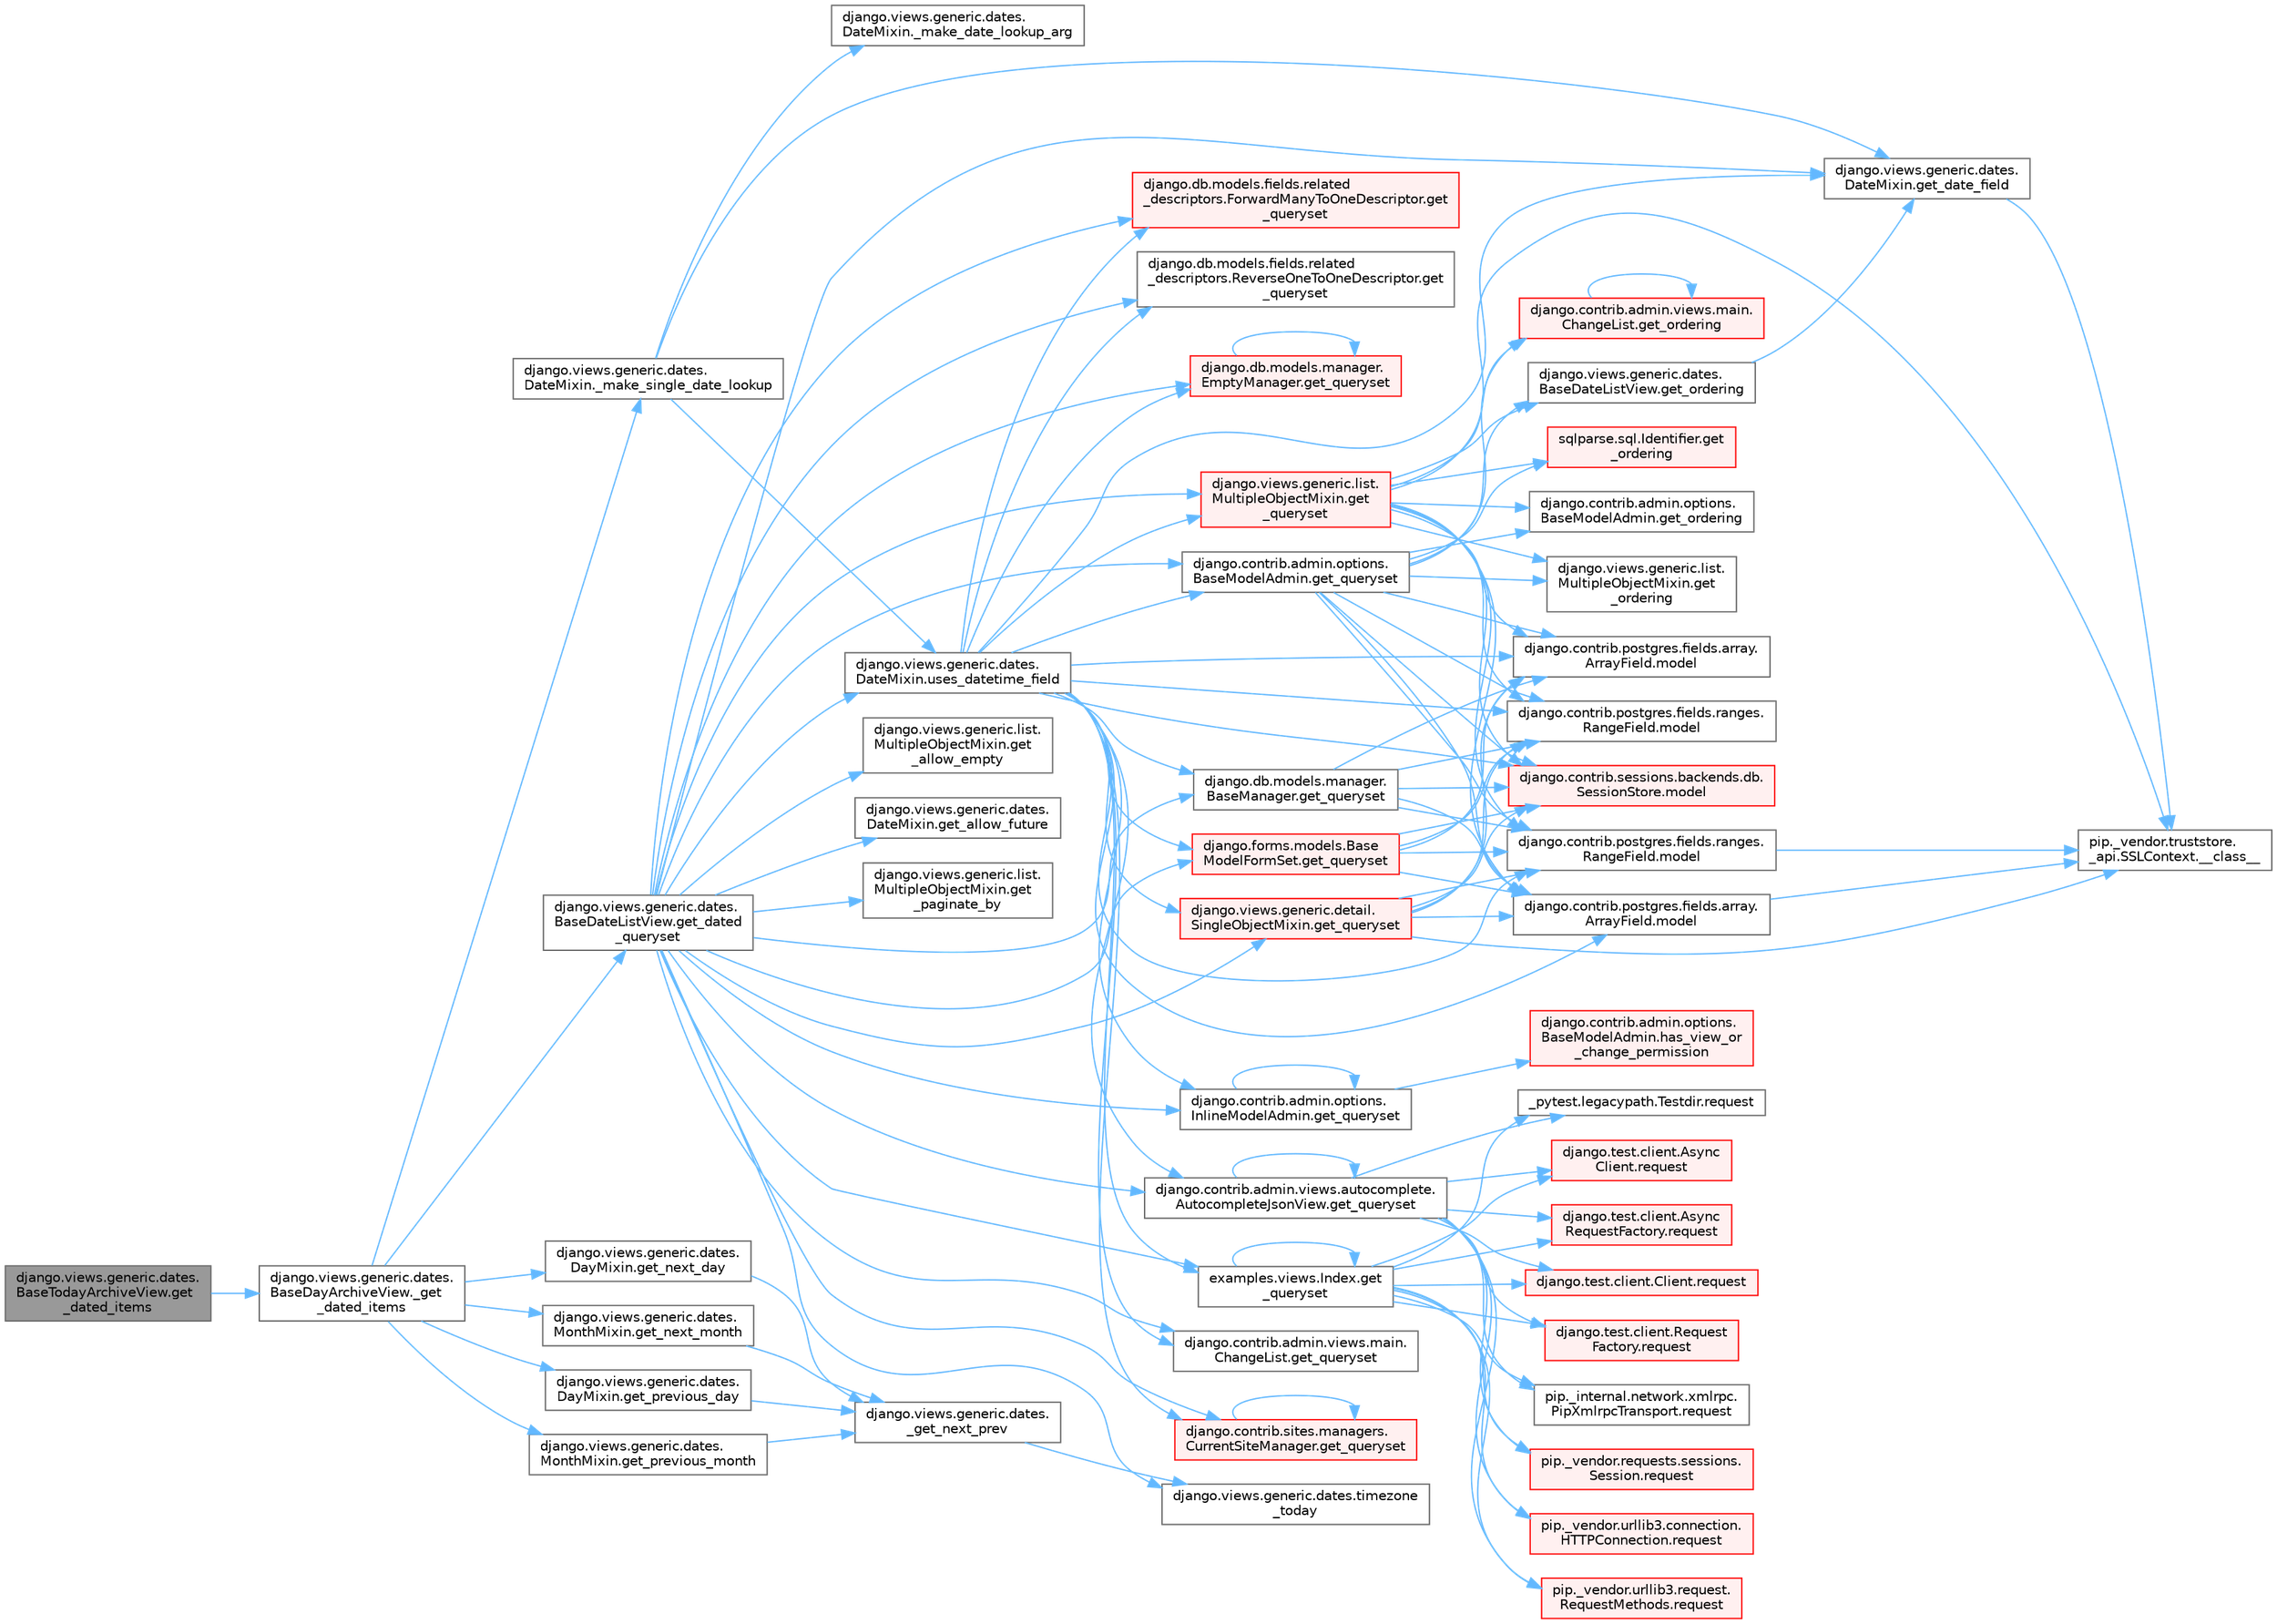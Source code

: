 digraph "django.views.generic.dates.BaseTodayArchiveView.get_dated_items"
{
 // LATEX_PDF_SIZE
  bgcolor="transparent";
  edge [fontname=Helvetica,fontsize=10,labelfontname=Helvetica,labelfontsize=10];
  node [fontname=Helvetica,fontsize=10,shape=box,height=0.2,width=0.4];
  rankdir="LR";
  Node1 [id="Node000001",label="django.views.generic.dates.\lBaseTodayArchiveView.get\l_dated_items",height=0.2,width=0.4,color="gray40", fillcolor="grey60", style="filled", fontcolor="black",tooltip=" "];
  Node1 -> Node2 [id="edge1_Node000001_Node000002",color="steelblue1",style="solid",tooltip=" "];
  Node2 [id="Node000002",label="django.views.generic.dates.\lBaseDayArchiveView._get\l_dated_items",height=0.2,width=0.4,color="grey40", fillcolor="white", style="filled",URL="$classdjango_1_1views_1_1generic_1_1dates_1_1_base_day_archive_view.html#a3ca193a0859b2fbe8f0ae162272652f8",tooltip=" "];
  Node2 -> Node3 [id="edge2_Node000002_Node000003",color="steelblue1",style="solid",tooltip=" "];
  Node3 [id="Node000003",label="django.views.generic.dates.\lDateMixin._make_single_date_lookup",height=0.2,width=0.4,color="grey40", fillcolor="white", style="filled",URL="$classdjango_1_1views_1_1generic_1_1dates_1_1_date_mixin.html#ac17fc80d601666765dd9751d4b5e065d",tooltip=" "];
  Node3 -> Node4 [id="edge3_Node000003_Node000004",color="steelblue1",style="solid",tooltip=" "];
  Node4 [id="Node000004",label="django.views.generic.dates.\lDateMixin._make_date_lookup_arg",height=0.2,width=0.4,color="grey40", fillcolor="white", style="filled",URL="$classdjango_1_1views_1_1generic_1_1dates_1_1_date_mixin.html#aac7dd5ad67e178e80dd82a095f80b848",tooltip=" "];
  Node3 -> Node5 [id="edge4_Node000003_Node000005",color="steelblue1",style="solid",tooltip=" "];
  Node5 [id="Node000005",label="django.views.generic.dates.\lDateMixin.get_date_field",height=0.2,width=0.4,color="grey40", fillcolor="white", style="filled",URL="$classdjango_1_1views_1_1generic_1_1dates_1_1_date_mixin.html#a5effe594d56a85727190cc91ef894526",tooltip=" "];
  Node5 -> Node6 [id="edge5_Node000005_Node000006",color="steelblue1",style="solid",tooltip=" "];
  Node6 [id="Node000006",label="pip._vendor.truststore.\l_api.SSLContext.__class__",height=0.2,width=0.4,color="grey40", fillcolor="white", style="filled",URL="$classpip_1_1__vendor_1_1truststore_1_1__api_1_1_s_s_l_context.html#a530861514f31eabaa3f513557d6e66de",tooltip=" "];
  Node3 -> Node7 [id="edge6_Node000003_Node000007",color="steelblue1",style="solid",tooltip=" "];
  Node7 [id="Node000007",label="django.views.generic.dates.\lDateMixin.uses_datetime_field",height=0.2,width=0.4,color="grey40", fillcolor="white", style="filled",URL="$classdjango_1_1views_1_1generic_1_1dates_1_1_date_mixin.html#a1fb37f57858e32a16ec5b6328ae68adb",tooltip=" "];
  Node7 -> Node5 [id="edge7_Node000007_Node000005",color="steelblue1",style="solid",tooltip=" "];
  Node7 -> Node8 [id="edge8_Node000007_Node000008",color="steelblue1",style="solid",tooltip=" "];
  Node8 [id="Node000008",label="django.contrib.admin.options.\lBaseModelAdmin.get_queryset",height=0.2,width=0.4,color="grey40", fillcolor="white", style="filled",URL="$classdjango_1_1contrib_1_1admin_1_1options_1_1_base_model_admin.html#a785da85de69766ce5f736de0e4de80c5",tooltip=" "];
  Node8 -> Node9 [id="edge9_Node000008_Node000009",color="steelblue1",style="solid",tooltip=" "];
  Node9 [id="Node000009",label="django.contrib.admin.options.\lBaseModelAdmin.get_ordering",height=0.2,width=0.4,color="grey40", fillcolor="white", style="filled",URL="$classdjango_1_1contrib_1_1admin_1_1options_1_1_base_model_admin.html#a8b06248f6c601bed9bcfc951f653cb72",tooltip=" "];
  Node8 -> Node10 [id="edge10_Node000008_Node000010",color="steelblue1",style="solid",tooltip=" "];
  Node10 [id="Node000010",label="django.contrib.admin.views.main.\lChangeList.get_ordering",height=0.2,width=0.4,color="red", fillcolor="#FFF0F0", style="filled",URL="$classdjango_1_1contrib_1_1admin_1_1views_1_1main_1_1_change_list.html#a87413968b7e496bc20cdc428329a8f93",tooltip=" "];
  Node10 -> Node10 [id="edge11_Node000010_Node000010",color="steelblue1",style="solid",tooltip=" "];
  Node8 -> Node21 [id="edge12_Node000008_Node000021",color="steelblue1",style="solid",tooltip=" "];
  Node21 [id="Node000021",label="django.views.generic.dates.\lBaseDateListView.get_ordering",height=0.2,width=0.4,color="grey40", fillcolor="white", style="filled",URL="$classdjango_1_1views_1_1generic_1_1dates_1_1_base_date_list_view.html#a0ec2128f4273a0b80fa32b44d71725ea",tooltip=" "];
  Node21 -> Node5 [id="edge13_Node000021_Node000005",color="steelblue1",style="solid",tooltip=" "];
  Node8 -> Node22 [id="edge14_Node000008_Node000022",color="steelblue1",style="solid",tooltip=" "];
  Node22 [id="Node000022",label="django.views.generic.list.\lMultipleObjectMixin.get\l_ordering",height=0.2,width=0.4,color="grey40", fillcolor="white", style="filled",URL="$classdjango_1_1views_1_1generic_1_1list_1_1_multiple_object_mixin.html#a8ba6071eb9a7bab04795550b0a3628c6",tooltip=" "];
  Node8 -> Node23 [id="edge15_Node000008_Node000023",color="steelblue1",style="solid",tooltip=" "];
  Node23 [id="Node000023",label="sqlparse.sql.Identifier.get\l_ordering",height=0.2,width=0.4,color="red", fillcolor="#FFF0F0", style="filled",URL="$classsqlparse_1_1sql_1_1_identifier.html#a6e06ea438171fb096466ae06a2b2f69f",tooltip=" "];
  Node8 -> Node14 [id="edge16_Node000008_Node000014",color="steelblue1",style="solid",tooltip=" "];
  Node14 [id="Node000014",label="django.contrib.postgres.fields.array.\lArrayField.model",height=0.2,width=0.4,color="grey40", fillcolor="white", style="filled",URL="$classdjango_1_1contrib_1_1postgres_1_1fields_1_1array_1_1_array_field.html#a4402eef4c4784e00671c9f229481f4c1",tooltip=" "];
  Node14 -> Node6 [id="edge17_Node000014_Node000006",color="steelblue1",style="solid",tooltip=" "];
  Node8 -> Node15 [id="edge18_Node000008_Node000015",color="steelblue1",style="solid",tooltip=" "];
  Node15 [id="Node000015",label="django.contrib.postgres.fields.array.\lArrayField.model",height=0.2,width=0.4,color="grey40", fillcolor="white", style="filled",URL="$classdjango_1_1contrib_1_1postgres_1_1fields_1_1array_1_1_array_field.html#a50a2796de85f960ca282b56ef2d9446c",tooltip=" "];
  Node8 -> Node16 [id="edge19_Node000008_Node000016",color="steelblue1",style="solid",tooltip=" "];
  Node16 [id="Node000016",label="django.contrib.postgres.fields.ranges.\lRangeField.model",height=0.2,width=0.4,color="grey40", fillcolor="white", style="filled",URL="$classdjango_1_1contrib_1_1postgres_1_1fields_1_1ranges_1_1_range_field.html#aa38c2bbd1bad0c8f9b0315ee468867a2",tooltip=" "];
  Node16 -> Node6 [id="edge20_Node000016_Node000006",color="steelblue1",style="solid",tooltip=" "];
  Node8 -> Node17 [id="edge21_Node000008_Node000017",color="steelblue1",style="solid",tooltip=" "];
  Node17 [id="Node000017",label="django.contrib.postgres.fields.ranges.\lRangeField.model",height=0.2,width=0.4,color="grey40", fillcolor="white", style="filled",URL="$classdjango_1_1contrib_1_1postgres_1_1fields_1_1ranges_1_1_range_field.html#a91b36827f010affd1ff89569cf40d1af",tooltip=" "];
  Node8 -> Node18 [id="edge22_Node000008_Node000018",color="steelblue1",style="solid",tooltip=" "];
  Node18 [id="Node000018",label="django.contrib.sessions.backends.db.\lSessionStore.model",height=0.2,width=0.4,color="red", fillcolor="#FFF0F0", style="filled",URL="$classdjango_1_1contrib_1_1sessions_1_1backends_1_1db_1_1_session_store.html#af52cfb4371af389c8bd4a6780274c403",tooltip=" "];
  Node7 -> Node26 [id="edge23_Node000007_Node000026",color="steelblue1",style="solid",tooltip=" "];
  Node26 [id="Node000026",label="django.contrib.admin.options.\lInlineModelAdmin.get_queryset",height=0.2,width=0.4,color="grey40", fillcolor="white", style="filled",URL="$classdjango_1_1contrib_1_1admin_1_1options_1_1_inline_model_admin.html#a9248f5d82a336087e911b7ebc8729ffd",tooltip=" "];
  Node26 -> Node26 [id="edge24_Node000026_Node000026",color="steelblue1",style="solid",tooltip=" "];
  Node26 -> Node27 [id="edge25_Node000026_Node000027",color="steelblue1",style="solid",tooltip=" "];
  Node27 [id="Node000027",label="django.contrib.admin.options.\lBaseModelAdmin.has_view_or\l_change_permission",height=0.2,width=0.4,color="red", fillcolor="#FFF0F0", style="filled",URL="$classdjango_1_1contrib_1_1admin_1_1options_1_1_base_model_admin.html#a218c5fb68fadfcf6e8e49172ad1d317c",tooltip=" "];
  Node7 -> Node33 [id="edge26_Node000007_Node000033",color="steelblue1",style="solid",tooltip=" "];
  Node33 [id="Node000033",label="django.contrib.admin.views.autocomplete.\lAutocompleteJsonView.get_queryset",height=0.2,width=0.4,color="grey40", fillcolor="white", style="filled",URL="$classdjango_1_1contrib_1_1admin_1_1views_1_1autocomplete_1_1_autocomplete_json_view.html#a6eb5abbd3b2e8b252a4ce9ca2680f3d3",tooltip=" "];
  Node33 -> Node33 [id="edge27_Node000033_Node000033",color="steelblue1",style="solid",tooltip=" "];
  Node33 -> Node34 [id="edge28_Node000033_Node000034",color="steelblue1",style="solid",tooltip=" "];
  Node34 [id="Node000034",label="_pytest.legacypath.Testdir.request",height=0.2,width=0.4,color="grey40", fillcolor="white", style="filled",URL="$class__pytest_1_1legacypath_1_1_testdir.html#a0e10c900efcd764da85254119e4d64c4",tooltip=" "];
  Node33 -> Node35 [id="edge29_Node000033_Node000035",color="steelblue1",style="solid",tooltip=" "];
  Node35 [id="Node000035",label="django.test.client.Async\lClient.request",height=0.2,width=0.4,color="red", fillcolor="#FFF0F0", style="filled",URL="$classdjango_1_1test_1_1client_1_1_async_client.html#a891cc2f6b81dcf3583bbbde8d21a713a",tooltip=" "];
  Node33 -> Node37 [id="edge30_Node000033_Node000037",color="steelblue1",style="solid",tooltip=" "];
  Node37 [id="Node000037",label="django.test.client.Async\lRequestFactory.request",height=0.2,width=0.4,color="red", fillcolor="#FFF0F0", style="filled",URL="$classdjango_1_1test_1_1client_1_1_async_request_factory.html#aab026845547a4c2d9203b8710b90f6cd",tooltip=" "];
  Node33 -> Node38 [id="edge31_Node000033_Node000038",color="steelblue1",style="solid",tooltip=" "];
  Node38 [id="Node000038",label="django.test.client.Client.request",height=0.2,width=0.4,color="red", fillcolor="#FFF0F0", style="filled",URL="$classdjango_1_1test_1_1client_1_1_client.html#a2f51c5251142ab6503937051936e33fa",tooltip=" "];
  Node33 -> Node493 [id="edge32_Node000033_Node000493",color="steelblue1",style="solid",tooltip=" "];
  Node493 [id="Node000493",label="django.test.client.Request\lFactory.request",height=0.2,width=0.4,color="red", fillcolor="#FFF0F0", style="filled",URL="$classdjango_1_1test_1_1client_1_1_request_factory.html#adae411ab0df6839c5364b647e4dc63ad",tooltip=" "];
  Node33 -> Node494 [id="edge33_Node000033_Node000494",color="steelblue1",style="solid",tooltip=" "];
  Node494 [id="Node000494",label="pip._internal.network.xmlrpc.\lPipXmlrpcTransport.request",height=0.2,width=0.4,color="grey40", fillcolor="white", style="filled",URL="$classpip_1_1__internal_1_1network_1_1xmlrpc_1_1_pip_xmlrpc_transport.html#a91d1ed180fbf8bcc25f6747a72614c5f",tooltip=" "];
  Node33 -> Node495 [id="edge34_Node000033_Node000495",color="steelblue1",style="solid",tooltip=" "];
  Node495 [id="Node000495",label="pip._vendor.requests.sessions.\lSession.request",height=0.2,width=0.4,color="red", fillcolor="#FFF0F0", style="filled",URL="$classpip_1_1__vendor_1_1requests_1_1sessions_1_1_session.html#a3dddfa16e93faa1a1a553936d913482b",tooltip=" "];
  Node33 -> Node1011 [id="edge35_Node000033_Node001011",color="steelblue1",style="solid",tooltip=" "];
  Node1011 [id="Node001011",label="pip._vendor.urllib3.connection.\lHTTPConnection.request",height=0.2,width=0.4,color="red", fillcolor="#FFF0F0", style="filled",URL="$classpip_1_1__vendor_1_1urllib3_1_1connection_1_1_h_t_t_p_connection.html#a67e552c4d242e4169bdf7319269a417f",tooltip=" "];
  Node33 -> Node1013 [id="edge36_Node000033_Node001013",color="steelblue1",style="solid",tooltip=" "];
  Node1013 [id="Node001013",label="pip._vendor.urllib3.request.\lRequestMethods.request",height=0.2,width=0.4,color="red", fillcolor="#FFF0F0", style="filled",URL="$classpip_1_1__vendor_1_1urllib3_1_1request_1_1_request_methods.html#a73541f2f0edc7df7413b043e33c69e7f",tooltip=" "];
  Node7 -> Node2831 [id="edge37_Node000007_Node002831",color="steelblue1",style="solid",tooltip=" "];
  Node2831 [id="Node002831",label="django.contrib.admin.views.main.\lChangeList.get_queryset",height=0.2,width=0.4,color="grey40", fillcolor="white", style="filled",URL="$classdjango_1_1contrib_1_1admin_1_1views_1_1main_1_1_change_list.html#a269abeb8e01762183e40a5133a41151d",tooltip=" "];
  Node7 -> Node2832 [id="edge38_Node000007_Node002832",color="steelblue1",style="solid",tooltip=" "];
  Node2832 [id="Node002832",label="django.contrib.sites.managers.\lCurrentSiteManager.get_queryset",height=0.2,width=0.4,color="red", fillcolor="#FFF0F0", style="filled",URL="$classdjango_1_1contrib_1_1sites_1_1managers_1_1_current_site_manager.html#a1889434ddf70c93854e44489319c1a1f",tooltip=" "];
  Node2832 -> Node2832 [id="edge39_Node002832_Node002832",color="steelblue1",style="solid",tooltip=" "];
  Node7 -> Node2833 [id="edge40_Node000007_Node002833",color="steelblue1",style="solid",tooltip=" "];
  Node2833 [id="Node002833",label="django.db.models.fields.related\l_descriptors.ForwardManyToOneDescriptor.get\l_queryset",height=0.2,width=0.4,color="red", fillcolor="#FFF0F0", style="filled",URL="$classdjango_1_1db_1_1models_1_1fields_1_1related__descriptors_1_1_forward_many_to_one_descriptor.html#aac7cf3069f240b0e4553d803b419cf7d",tooltip=" "];
  Node7 -> Node2834 [id="edge41_Node000007_Node002834",color="steelblue1",style="solid",tooltip=" "];
  Node2834 [id="Node002834",label="django.db.models.fields.related\l_descriptors.ReverseOneToOneDescriptor.get\l_queryset",height=0.2,width=0.4,color="grey40", fillcolor="white", style="filled",URL="$classdjango_1_1db_1_1models_1_1fields_1_1related__descriptors_1_1_reverse_one_to_one_descriptor.html#a04bede0cb722d44ace129e00e85081a3",tooltip=" "];
  Node7 -> Node2835 [id="edge42_Node000007_Node002835",color="steelblue1",style="solid",tooltip=" "];
  Node2835 [id="Node002835",label="django.db.models.manager.\lBaseManager.get_queryset",height=0.2,width=0.4,color="grey40", fillcolor="white", style="filled",URL="$classdjango_1_1db_1_1models_1_1manager_1_1_base_manager.html#a358c9a085a30a278b31e784dac7a52ef",tooltip="PROXIES TO QUERYSET #."];
  Node2835 -> Node14 [id="edge43_Node002835_Node000014",color="steelblue1",style="solid",tooltip=" "];
  Node2835 -> Node15 [id="edge44_Node002835_Node000015",color="steelblue1",style="solid",tooltip=" "];
  Node2835 -> Node16 [id="edge45_Node002835_Node000016",color="steelblue1",style="solid",tooltip=" "];
  Node2835 -> Node17 [id="edge46_Node002835_Node000017",color="steelblue1",style="solid",tooltip=" "];
  Node2835 -> Node18 [id="edge47_Node002835_Node000018",color="steelblue1",style="solid",tooltip=" "];
  Node7 -> Node2836 [id="edge48_Node000007_Node002836",color="steelblue1",style="solid",tooltip=" "];
  Node2836 [id="Node002836",label="django.db.models.manager.\lEmptyManager.get_queryset",height=0.2,width=0.4,color="red", fillcolor="#FFF0F0", style="filled",URL="$classdjango_1_1db_1_1models_1_1manager_1_1_empty_manager.html#a2a2df8fcd071f937c6ee484d4ee1d539",tooltip=" "];
  Node2836 -> Node2836 [id="edge49_Node002836_Node002836",color="steelblue1",style="solid",tooltip=" "];
  Node7 -> Node2838 [id="edge50_Node000007_Node002838",color="steelblue1",style="solid",tooltip=" "];
  Node2838 [id="Node002838",label="django.forms.models.Base\lModelFormSet.get_queryset",height=0.2,width=0.4,color="red", fillcolor="#FFF0F0", style="filled",URL="$classdjango_1_1forms_1_1models_1_1_base_model_form_set.html#adbf92e8bd967e15a87f0fa40d2826143",tooltip=" "];
  Node2838 -> Node14 [id="edge51_Node002838_Node000014",color="steelblue1",style="solid",tooltip=" "];
  Node2838 -> Node15 [id="edge52_Node002838_Node000015",color="steelblue1",style="solid",tooltip=" "];
  Node2838 -> Node16 [id="edge53_Node002838_Node000016",color="steelblue1",style="solid",tooltip=" "];
  Node2838 -> Node17 [id="edge54_Node002838_Node000017",color="steelblue1",style="solid",tooltip=" "];
  Node2838 -> Node18 [id="edge55_Node002838_Node000018",color="steelblue1",style="solid",tooltip=" "];
  Node7 -> Node2839 [id="edge56_Node000007_Node002839",color="steelblue1",style="solid",tooltip=" "];
  Node2839 [id="Node002839",label="django.views.generic.detail.\lSingleObjectMixin.get_queryset",height=0.2,width=0.4,color="red", fillcolor="#FFF0F0", style="filled",URL="$classdjango_1_1views_1_1generic_1_1detail_1_1_single_object_mixin.html#a29e41db704214851315dd3e87c4d843e",tooltip=" "];
  Node2839 -> Node6 [id="edge57_Node002839_Node000006",color="steelblue1",style="solid",tooltip=" "];
  Node2839 -> Node14 [id="edge58_Node002839_Node000014",color="steelblue1",style="solid",tooltip=" "];
  Node2839 -> Node15 [id="edge59_Node002839_Node000015",color="steelblue1",style="solid",tooltip=" "];
  Node2839 -> Node16 [id="edge60_Node002839_Node000016",color="steelblue1",style="solid",tooltip=" "];
  Node2839 -> Node17 [id="edge61_Node002839_Node000017",color="steelblue1",style="solid",tooltip=" "];
  Node2839 -> Node18 [id="edge62_Node002839_Node000018",color="steelblue1",style="solid",tooltip=" "];
  Node7 -> Node2840 [id="edge63_Node000007_Node002840",color="steelblue1",style="solid",tooltip=" "];
  Node2840 [id="Node002840",label="django.views.generic.list.\lMultipleObjectMixin.get\l_queryset",height=0.2,width=0.4,color="red", fillcolor="#FFF0F0", style="filled",URL="$classdjango_1_1views_1_1generic_1_1list_1_1_multiple_object_mixin.html#a7ceb7f310a7a0d7fedfb90f1f2b5c226",tooltip=" "];
  Node2840 -> Node6 [id="edge64_Node002840_Node000006",color="steelblue1",style="solid",tooltip=" "];
  Node2840 -> Node9 [id="edge65_Node002840_Node000009",color="steelblue1",style="solid",tooltip=" "];
  Node2840 -> Node10 [id="edge66_Node002840_Node000010",color="steelblue1",style="solid",tooltip=" "];
  Node2840 -> Node21 [id="edge67_Node002840_Node000021",color="steelblue1",style="solid",tooltip=" "];
  Node2840 -> Node22 [id="edge68_Node002840_Node000022",color="steelblue1",style="solid",tooltip=" "];
  Node2840 -> Node23 [id="edge69_Node002840_Node000023",color="steelblue1",style="solid",tooltip=" "];
  Node2840 -> Node14 [id="edge70_Node002840_Node000014",color="steelblue1",style="solid",tooltip=" "];
  Node2840 -> Node15 [id="edge71_Node002840_Node000015",color="steelblue1",style="solid",tooltip=" "];
  Node2840 -> Node16 [id="edge72_Node002840_Node000016",color="steelblue1",style="solid",tooltip=" "];
  Node2840 -> Node17 [id="edge73_Node002840_Node000017",color="steelblue1",style="solid",tooltip=" "];
  Node2840 -> Node18 [id="edge74_Node002840_Node000018",color="steelblue1",style="solid",tooltip=" "];
  Node7 -> Node2841 [id="edge75_Node000007_Node002841",color="steelblue1",style="solid",tooltip=" "];
  Node2841 [id="Node002841",label="examples.views.Index.get\l_queryset",height=0.2,width=0.4,color="grey40", fillcolor="white", style="filled",URL="$classexamples_1_1views_1_1_index.html#a288026bb9059b37dca786922296dfcd3",tooltip=" "];
  Node2841 -> Node2841 [id="edge76_Node002841_Node002841",color="steelblue1",style="solid",tooltip=" "];
  Node2841 -> Node34 [id="edge77_Node002841_Node000034",color="steelblue1",style="solid",tooltip=" "];
  Node2841 -> Node35 [id="edge78_Node002841_Node000035",color="steelblue1",style="solid",tooltip=" "];
  Node2841 -> Node37 [id="edge79_Node002841_Node000037",color="steelblue1",style="solid",tooltip=" "];
  Node2841 -> Node38 [id="edge80_Node002841_Node000038",color="steelblue1",style="solid",tooltip=" "];
  Node2841 -> Node493 [id="edge81_Node002841_Node000493",color="steelblue1",style="solid",tooltip=" "];
  Node2841 -> Node494 [id="edge82_Node002841_Node000494",color="steelblue1",style="solid",tooltip=" "];
  Node2841 -> Node495 [id="edge83_Node002841_Node000495",color="steelblue1",style="solid",tooltip=" "];
  Node2841 -> Node1011 [id="edge84_Node002841_Node001011",color="steelblue1",style="solid",tooltip=" "];
  Node2841 -> Node1013 [id="edge85_Node002841_Node001013",color="steelblue1",style="solid",tooltip=" "];
  Node7 -> Node14 [id="edge86_Node000007_Node000014",color="steelblue1",style="solid",tooltip=" "];
  Node7 -> Node15 [id="edge87_Node000007_Node000015",color="steelblue1",style="solid",tooltip=" "];
  Node7 -> Node16 [id="edge88_Node000007_Node000016",color="steelblue1",style="solid",tooltip=" "];
  Node7 -> Node17 [id="edge89_Node000007_Node000017",color="steelblue1",style="solid",tooltip=" "];
  Node7 -> Node18 [id="edge90_Node000007_Node000018",color="steelblue1",style="solid",tooltip=" "];
  Node2 -> Node4530 [id="edge91_Node000002_Node004530",color="steelblue1",style="solid",tooltip=" "];
  Node4530 [id="Node004530",label="django.views.generic.dates.\lBaseDateListView.get_dated\l_queryset",height=0.2,width=0.4,color="grey40", fillcolor="white", style="filled",URL="$classdjango_1_1views_1_1generic_1_1dates_1_1_base_date_list_view.html#ad97300c63f99eef4ed95aa9d8f73520b",tooltip=" "];
  Node4530 -> Node1693 [id="edge92_Node004530_Node001693",color="steelblue1",style="solid",tooltip=" "];
  Node1693 [id="Node001693",label="django.views.generic.list.\lMultipleObjectMixin.get\l_allow_empty",height=0.2,width=0.4,color="grey40", fillcolor="white", style="filled",URL="$classdjango_1_1views_1_1generic_1_1list_1_1_multiple_object_mixin.html#a347b703be63d88adfc30295fa8d27182",tooltip=" "];
  Node4530 -> Node4531 [id="edge93_Node004530_Node004531",color="steelblue1",style="solid",tooltip=" "];
  Node4531 [id="Node004531",label="django.views.generic.dates.\lDateMixin.get_allow_future",height=0.2,width=0.4,color="grey40", fillcolor="white", style="filled",URL="$classdjango_1_1views_1_1generic_1_1dates_1_1_date_mixin.html#a51b9feb091392d6570890a63779c1e6b",tooltip=" "];
  Node4530 -> Node5 [id="edge94_Node004530_Node000005",color="steelblue1",style="solid",tooltip=" "];
  Node4530 -> Node1691 [id="edge95_Node004530_Node001691",color="steelblue1",style="solid",tooltip=" "];
  Node1691 [id="Node001691",label="django.views.generic.list.\lMultipleObjectMixin.get\l_paginate_by",height=0.2,width=0.4,color="grey40", fillcolor="white", style="filled",URL="$classdjango_1_1views_1_1generic_1_1list_1_1_multiple_object_mixin.html#ad3b109e59587ffd419177e4861455cc4",tooltip=" "];
  Node4530 -> Node8 [id="edge96_Node004530_Node000008",color="steelblue1",style="solid",tooltip=" "];
  Node4530 -> Node26 [id="edge97_Node004530_Node000026",color="steelblue1",style="solid",tooltip=" "];
  Node4530 -> Node33 [id="edge98_Node004530_Node000033",color="steelblue1",style="solid",tooltip=" "];
  Node4530 -> Node2831 [id="edge99_Node004530_Node002831",color="steelblue1",style="solid",tooltip=" "];
  Node4530 -> Node2832 [id="edge100_Node004530_Node002832",color="steelblue1",style="solid",tooltip=" "];
  Node4530 -> Node2833 [id="edge101_Node004530_Node002833",color="steelblue1",style="solid",tooltip=" "];
  Node4530 -> Node2834 [id="edge102_Node004530_Node002834",color="steelblue1",style="solid",tooltip=" "];
  Node4530 -> Node2835 [id="edge103_Node004530_Node002835",color="steelblue1",style="solid",tooltip=" "];
  Node4530 -> Node2836 [id="edge104_Node004530_Node002836",color="steelblue1",style="solid",tooltip=" "];
  Node4530 -> Node2838 [id="edge105_Node004530_Node002838",color="steelblue1",style="solid",tooltip=" "];
  Node4530 -> Node2839 [id="edge106_Node004530_Node002839",color="steelblue1",style="solid",tooltip=" "];
  Node4530 -> Node2840 [id="edge107_Node004530_Node002840",color="steelblue1",style="solid",tooltip=" "];
  Node4530 -> Node2841 [id="edge108_Node004530_Node002841",color="steelblue1",style="solid",tooltip=" "];
  Node4530 -> Node4532 [id="edge109_Node004530_Node004532",color="steelblue1",style="solid",tooltip=" "];
  Node4532 [id="Node004532",label="django.views.generic.dates.timezone\l_today",height=0.2,width=0.4,color="grey40", fillcolor="white", style="filled",URL="$namespacedjango_1_1views_1_1generic_1_1dates.html#a83cae13f1c0dc4762426e0b8196cb8c1",tooltip=" "];
  Node4530 -> Node7 [id="edge110_Node004530_Node000007",color="steelblue1",style="solid",tooltip=" "];
  Node2 -> Node4533 [id="edge111_Node000002_Node004533",color="steelblue1",style="solid",tooltip=" "];
  Node4533 [id="Node004533",label="django.views.generic.dates.\lDayMixin.get_next_day",height=0.2,width=0.4,color="grey40", fillcolor="white", style="filled",URL="$classdjango_1_1views_1_1generic_1_1dates_1_1_day_mixin.html#ab96ead55eed8cb0bf913a17e2852e0df",tooltip=" "];
  Node4533 -> Node4534 [id="edge112_Node004533_Node004534",color="steelblue1",style="solid",tooltip=" "];
  Node4534 [id="Node004534",label="django.views.generic.dates.\l_get_next_prev",height=0.2,width=0.4,color="grey40", fillcolor="white", style="filled",URL="$namespacedjango_1_1views_1_1generic_1_1dates.html#a671109893c8430929bb9947d98fb0ace",tooltip=" "];
  Node4534 -> Node4532 [id="edge113_Node004534_Node004532",color="steelblue1",style="solid",tooltip=" "];
  Node2 -> Node4535 [id="edge114_Node000002_Node004535",color="steelblue1",style="solid",tooltip=" "];
  Node4535 [id="Node004535",label="django.views.generic.dates.\lMonthMixin.get_next_month",height=0.2,width=0.4,color="grey40", fillcolor="white", style="filled",URL="$classdjango_1_1views_1_1generic_1_1dates_1_1_month_mixin.html#a40334d5c27c4c3de69cfbcb5c5d16af5",tooltip=" "];
  Node4535 -> Node4534 [id="edge115_Node004535_Node004534",color="steelblue1",style="solid",tooltip=" "];
  Node2 -> Node4536 [id="edge116_Node000002_Node004536",color="steelblue1",style="solid",tooltip=" "];
  Node4536 [id="Node004536",label="django.views.generic.dates.\lDayMixin.get_previous_day",height=0.2,width=0.4,color="grey40", fillcolor="white", style="filled",URL="$classdjango_1_1views_1_1generic_1_1dates_1_1_day_mixin.html#a43e97197abc9557d7689496b754b089e",tooltip=" "];
  Node4536 -> Node4534 [id="edge117_Node004536_Node004534",color="steelblue1",style="solid",tooltip=" "];
  Node2 -> Node4537 [id="edge118_Node000002_Node004537",color="steelblue1",style="solid",tooltip=" "];
  Node4537 [id="Node004537",label="django.views.generic.dates.\lMonthMixin.get_previous_month",height=0.2,width=0.4,color="grey40", fillcolor="white", style="filled",URL="$classdjango_1_1views_1_1generic_1_1dates_1_1_month_mixin.html#a752385d0f568ce3ac56df486fa2a339e",tooltip=" "];
  Node4537 -> Node4534 [id="edge119_Node004537_Node004534",color="steelblue1",style="solid",tooltip=" "];
}
